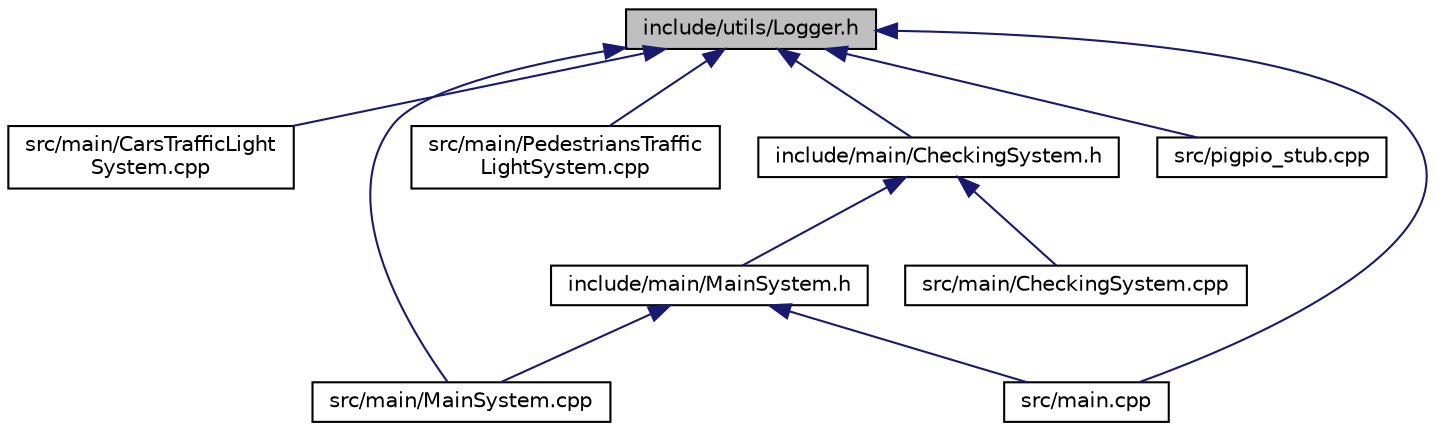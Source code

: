 digraph "include/utils/Logger.h"
{
 // LATEX_PDF_SIZE
  edge [fontname="Helvetica",fontsize="10",labelfontname="Helvetica",labelfontsize="10"];
  node [fontname="Helvetica",fontsize="10",shape=record];
  Node1 [label="include/utils/Logger.h",height=0.2,width=0.4,color="black", fillcolor="grey75", style="filled", fontcolor="black",tooltip="Defines the Logger class which provides logging functionalities both locally and to Firestore."];
  Node1 -> Node2 [dir="back",color="midnightblue",fontsize="10",style="solid",fontname="Helvetica"];
  Node2 [label="src/main/CarsTrafficLight\lSystem.cpp",height=0.2,width=0.4,color="black", fillcolor="white", style="filled",URL="$CarsTrafficLightSystem_8cpp.html",tooltip="Implementation of the CarsTrafficLightSystem class."];
  Node1 -> Node3 [dir="back",color="midnightblue",fontsize="10",style="solid",fontname="Helvetica"];
  Node3 [label="src/main/MainSystem.cpp",height=0.2,width=0.4,color="black", fillcolor="white", style="filled",URL="$MainSystem_8cpp.html",tooltip="Implementation of the MainSystem class. The MainSystem class is responsible for managing the overall ..."];
  Node1 -> Node4 [dir="back",color="midnightblue",fontsize="10",style="solid",fontname="Helvetica"];
  Node4 [label="src/main/PedestriansTraffic\lLightSystem.cpp",height=0.2,width=0.4,color="black", fillcolor="white", style="filled",URL="$PedestriansTrafficLightSystem_8cpp.html",tooltip="Implements functionality for the PedestriansTrafficLightSystem class."];
  Node1 -> Node5 [dir="back",color="midnightblue",fontsize="10",style="solid",fontname="Helvetica"];
  Node5 [label="src/main.cpp",height=0.2,width=0.4,color="black", fillcolor="white", style="filled",URL="$main_8cpp.html",tooltip="Main entry point for the application. Initializes the application, runs the main system,..."];
  Node1 -> Node6 [dir="back",color="midnightblue",fontsize="10",style="solid",fontname="Helvetica"];
  Node6 [label="src/pigpio_stub.cpp",height=0.2,width=0.4,color="black", fillcolor="white", style="filled",URL="$pigpio__stub_8cpp.html",tooltip="Implementation of the stub functions for the pigpio library. This stub is used for environments not r..."];
  Node1 -> Node7 [dir="back",color="midnightblue",fontsize="10",style="solid",fontname="Helvetica"];
  Node7 [label="include/main/CheckingSystem.h",height=0.2,width=0.4,color="black", fillcolor="white", style="filled",URL="$CheckingSystem_8h.html",tooltip="Class to manage monitoring and control systems for pedestrian and vehicle traffic."];
  Node7 -> Node8 [dir="back",color="midnightblue",fontsize="10",style="solid",fontname="Helvetica"];
  Node8 [label="src/main/CheckingSystem.cpp",height=0.2,width=0.4,color="black", fillcolor="white", style="filled",URL="$CheckingSystem_8cpp.html",tooltip="Implements the CheckingSystem class methods."];
  Node7 -> Node9 [dir="back",color="midnightblue",fontsize="10",style="solid",fontname="Helvetica"];
  Node9 [label="include/main/MainSystem.h",height=0.2,width=0.4,color="black", fillcolor="white", style="filled",URL="$MainSystem_8h.html",tooltip="Header file for the MainSystem class managing the traffic and pedestrian light systems."];
  Node9 -> Node3 [dir="back",color="midnightblue",fontsize="10",style="solid",fontname="Helvetica"];
  Node9 -> Node5 [dir="back",color="midnightblue",fontsize="10",style="solid",fontname="Helvetica"];
}
